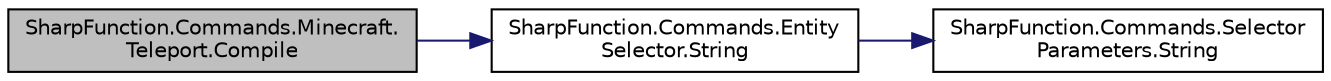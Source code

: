 digraph "SharpFunction.Commands.Minecraft.Teleport.Compile"
{
 // LATEX_PDF_SIZE
  edge [fontname="Helvetica",fontsize="10",labelfontname="Helvetica",labelfontsize="10"];
  node [fontname="Helvetica",fontsize="10",shape=record];
  rankdir="LR";
  Node1 [label="SharpFunction.Commands.Minecraft.\lTeleport.Compile",height=0.2,width=0.4,color="black", fillcolor="grey75", style="filled", fontcolor="black",tooltip="Compile teleport command from entity position"];
  Node1 -> Node2 [color="midnightblue",fontsize="10",style="solid",fontname="Helvetica"];
  Node2 [label="SharpFunction.Commands.Entity\lSelector.String",height=0.2,width=0.4,color="black", fillcolor="white", style="filled",URL="$struct_sharp_function_1_1_commands_1_1_entity_selector.html#a1a926cdfc5dbe993e3d827070e32ad6e",tooltip="Convert parameters to string"];
  Node2 -> Node3 [color="midnightblue",fontsize="10",style="solid",fontname="Helvetica"];
  Node3 [label="SharpFunction.Commands.Selector\lParameters.String",height=0.2,width=0.4,color="black", fillcolor="white", style="filled",URL="$struct_sharp_function_1_1_commands_1_1_selector_parameters.html#ab1c2e24c0fc09589570c323b9aada28b",tooltip="Turns Parameters into string for command"];
}
